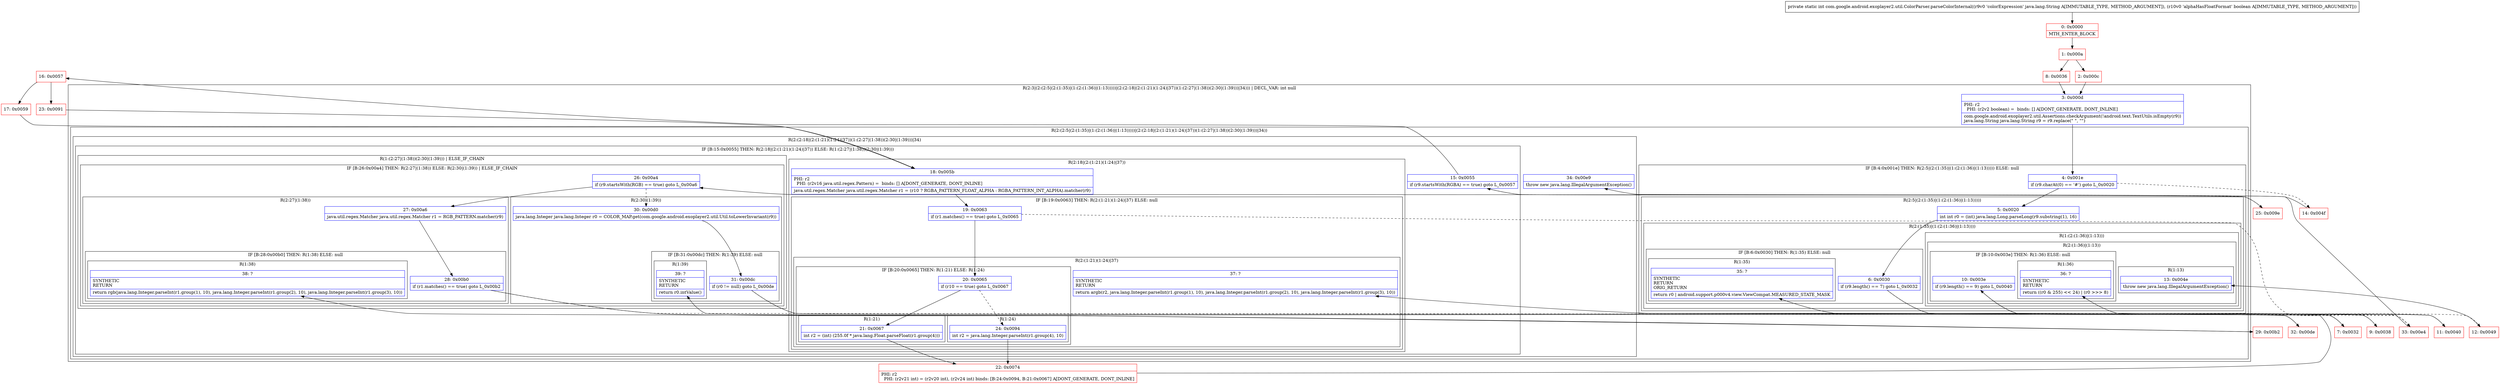 digraph "CFG forcom.google.android.exoplayer2.util.ColorParser.parseColorInternal(Ljava\/lang\/String;Z)I" {
subgraph cluster_Region_1183893397 {
label = "R(2:3|(2:(2:5|(2:(1:35)|(1:(2:(1:36)|(1:13)))))|(2:(2:18|(2:(1:21)(1:24)|37))(1:(2:27|(1:38))(2:30|(1:39)))|34))) | DECL_VAR: int null\l";
node [shape=record,color=blue];
Node_3 [shape=record,label="{3\:\ 0x000d|PHI: r2 \l  PHI: (r2v2 boolean) =  binds: [] A[DONT_GENERATE, DONT_INLINE]\l|com.google.android.exoplayer2.util.Assertions.checkArgument(!android.text.TextUtils.isEmpty(r9))\ljava.lang.String java.lang.String r9 = r9.replace(\" \", \"\")\l}"];
subgraph cluster_Region_1207475548 {
label = "R(2:(2:5|(2:(1:35)|(1:(2:(1:36)|(1:13)))))|(2:(2:18|(2:(1:21)(1:24)|37))(1:(2:27|(1:38))(2:30|(1:39)))|34))";
node [shape=record,color=blue];
subgraph cluster_IfRegion_1276832317 {
label = "IF [B:4:0x001e] THEN: R(2:5|(2:(1:35)|(1:(2:(1:36)|(1:13))))) ELSE: null";
node [shape=record,color=blue];
Node_4 [shape=record,label="{4\:\ 0x001e|if (r9.charAt(0) == '#') goto L_0x0020\l}"];
subgraph cluster_Region_1262441973 {
label = "R(2:5|(2:(1:35)|(1:(2:(1:36)|(1:13)))))";
node [shape=record,color=blue];
Node_5 [shape=record,label="{5\:\ 0x0020|int int r0 = (int) java.lang.Long.parseLong(r9.substring(1), 16)\l}"];
subgraph cluster_Region_1475212598 {
label = "R(2:(1:35)|(1:(2:(1:36)|(1:13))))";
node [shape=record,color=blue];
subgraph cluster_IfRegion_502698853 {
label = "IF [B:6:0x0030] THEN: R(1:35) ELSE: null";
node [shape=record,color=blue];
Node_6 [shape=record,label="{6\:\ 0x0030|if (r9.length() == 7) goto L_0x0032\l}"];
subgraph cluster_Region_109253096 {
label = "R(1:35)";
node [shape=record,color=blue];
Node_35 [shape=record,label="{35\:\ ?|SYNTHETIC\lRETURN\lORIG_RETURN\l|return r0 \| android.support.p000v4.view.ViewCompat.MEASURED_STATE_MASK\l}"];
}
}
subgraph cluster_Region_665694093 {
label = "R(1:(2:(1:36)|(1:13)))";
node [shape=record,color=blue];
subgraph cluster_Region_1059034093 {
label = "R(2:(1:36)|(1:13))";
node [shape=record,color=blue];
subgraph cluster_IfRegion_1570394913 {
label = "IF [B:10:0x003e] THEN: R(1:36) ELSE: null";
node [shape=record,color=blue];
Node_10 [shape=record,label="{10\:\ 0x003e|if (r9.length() == 9) goto L_0x0040\l}"];
subgraph cluster_Region_1476874632 {
label = "R(1:36)";
node [shape=record,color=blue];
Node_36 [shape=record,label="{36\:\ ?|SYNTHETIC\lRETURN\l|return ((r0 & 255) \<\< 24) \| (r0 \>\>\> 8)\l}"];
}
}
subgraph cluster_Region_1007614767 {
label = "R(1:13)";
node [shape=record,color=blue];
Node_13 [shape=record,label="{13\:\ 0x004e|throw new java.lang.IllegalArgumentException()\l}"];
}
}
}
}
}
}
subgraph cluster_Region_83033565 {
label = "R(2:(2:18|(2:(1:21)(1:24)|37))(1:(2:27|(1:38))(2:30|(1:39)))|34)";
node [shape=record,color=blue];
subgraph cluster_IfRegion_1187643821 {
label = "IF [B:15:0x0055] THEN: R(2:18|(2:(1:21)(1:24)|37)) ELSE: R(1:(2:27|(1:38))(2:30|(1:39)))";
node [shape=record,color=blue];
Node_15 [shape=record,label="{15\:\ 0x0055|if (r9.startsWith(RGBA) == true) goto L_0x0057\l}"];
subgraph cluster_Region_2011919484 {
label = "R(2:18|(2:(1:21)(1:24)|37))";
node [shape=record,color=blue];
Node_18 [shape=record,label="{18\:\ 0x005b|PHI: r2 \l  PHI: (r2v16 java.util.regex.Pattern) =  binds: [] A[DONT_GENERATE, DONT_INLINE]\l|java.util.regex.Matcher java.util.regex.Matcher r1 = (r10 ? RGBA_PATTERN_FLOAT_ALPHA : RGBA_PATTERN_INT_ALPHA).matcher(r9)\l}"];
subgraph cluster_IfRegion_212077362 {
label = "IF [B:19:0x0063] THEN: R(2:(1:21)(1:24)|37) ELSE: null";
node [shape=record,color=blue];
Node_19 [shape=record,label="{19\:\ 0x0063|if (r1.matches() == true) goto L_0x0065\l}"];
subgraph cluster_Region_710046219 {
label = "R(2:(1:21)(1:24)|37)";
node [shape=record,color=blue];
subgraph cluster_IfRegion_1323957001 {
label = "IF [B:20:0x0065] THEN: R(1:21) ELSE: R(1:24)";
node [shape=record,color=blue];
Node_20 [shape=record,label="{20\:\ 0x0065|if (r10 == true) goto L_0x0067\l}"];
subgraph cluster_Region_9161258 {
label = "R(1:21)";
node [shape=record,color=blue];
Node_21 [shape=record,label="{21\:\ 0x0067|int r2 = (int) (255.0f * java.lang.Float.parseFloat(r1.group(4)))\l}"];
}
subgraph cluster_Region_1463673485 {
label = "R(1:24)";
node [shape=record,color=blue];
Node_24 [shape=record,label="{24\:\ 0x0094|int r2 = java.lang.Integer.parseInt(r1.group(4), 10)\l}"];
}
}
Node_37 [shape=record,label="{37\:\ ?|SYNTHETIC\lRETURN\l|return argb(r2, java.lang.Integer.parseInt(r1.group(1), 10), java.lang.Integer.parseInt(r1.group(2), 10), java.lang.Integer.parseInt(r1.group(3), 10))\l}"];
}
}
}
subgraph cluster_Region_229280194 {
label = "R(1:(2:27|(1:38))(2:30|(1:39))) | ELSE_IF_CHAIN\l";
node [shape=record,color=blue];
subgraph cluster_IfRegion_1580182623 {
label = "IF [B:26:0x00a4] THEN: R(2:27|(1:38)) ELSE: R(2:30|(1:39)) | ELSE_IF_CHAIN\l";
node [shape=record,color=blue];
Node_26 [shape=record,label="{26\:\ 0x00a4|if (r9.startsWith(RGB) == true) goto L_0x00a6\l}"];
subgraph cluster_Region_1361309664 {
label = "R(2:27|(1:38))";
node [shape=record,color=blue];
Node_27 [shape=record,label="{27\:\ 0x00a6|java.util.regex.Matcher java.util.regex.Matcher r1 = RGB_PATTERN.matcher(r9)\l}"];
subgraph cluster_IfRegion_107622783 {
label = "IF [B:28:0x00b0] THEN: R(1:38) ELSE: null";
node [shape=record,color=blue];
Node_28 [shape=record,label="{28\:\ 0x00b0|if (r1.matches() == true) goto L_0x00b2\l}"];
subgraph cluster_Region_1393934569 {
label = "R(1:38)";
node [shape=record,color=blue];
Node_38 [shape=record,label="{38\:\ ?|SYNTHETIC\lRETURN\l|return rgb(java.lang.Integer.parseInt(r1.group(1), 10), java.lang.Integer.parseInt(r1.group(2), 10), java.lang.Integer.parseInt(r1.group(3), 10))\l}"];
}
}
}
subgraph cluster_Region_1198676736 {
label = "R(2:30|(1:39))";
node [shape=record,color=blue];
Node_30 [shape=record,label="{30\:\ 0x00d0|java.lang.Integer java.lang.Integer r0 = COLOR_MAP.get(com.google.android.exoplayer2.util.Util.toLowerInvariant(r9))\l}"];
subgraph cluster_IfRegion_1796640518 {
label = "IF [B:31:0x00dc] THEN: R(1:39) ELSE: null";
node [shape=record,color=blue];
Node_31 [shape=record,label="{31\:\ 0x00dc|if (r0 != null) goto L_0x00de\l}"];
subgraph cluster_Region_1224252271 {
label = "R(1:39)";
node [shape=record,color=blue];
Node_39 [shape=record,label="{39\:\ ?|SYNTHETIC\lRETURN\l|return r0.intValue()\l}"];
}
}
}
}
}
}
Node_34 [shape=record,label="{34\:\ 0x00e9|throw new java.lang.IllegalArgumentException()\l}"];
}
}
}
Node_0 [shape=record,color=red,label="{0\:\ 0x0000|MTH_ENTER_BLOCK\l}"];
Node_1 [shape=record,color=red,label="{1\:\ 0x000a}"];
Node_2 [shape=record,color=red,label="{2\:\ 0x000c}"];
Node_7 [shape=record,color=red,label="{7\:\ 0x0032}"];
Node_8 [shape=record,color=red,label="{8\:\ 0x0036}"];
Node_9 [shape=record,color=red,label="{9\:\ 0x0038}"];
Node_11 [shape=record,color=red,label="{11\:\ 0x0040}"];
Node_12 [shape=record,color=red,label="{12\:\ 0x0049}"];
Node_14 [shape=record,color=red,label="{14\:\ 0x004f}"];
Node_16 [shape=record,color=red,label="{16\:\ 0x0057}"];
Node_17 [shape=record,color=red,label="{17\:\ 0x0059}"];
Node_22 [shape=record,color=red,label="{22\:\ 0x0074|PHI: r2 \l  PHI: (r2v21 int) = (r2v20 int), (r2v24 int) binds: [B:24:0x0094, B:21:0x0067] A[DONT_GENERATE, DONT_INLINE]\l}"];
Node_23 [shape=record,color=red,label="{23\:\ 0x0091}"];
Node_25 [shape=record,color=red,label="{25\:\ 0x009e}"];
Node_29 [shape=record,color=red,label="{29\:\ 0x00b2}"];
Node_32 [shape=record,color=red,label="{32\:\ 0x00de}"];
Node_33 [shape=record,color=red,label="{33\:\ 0x00e4}"];
MethodNode[shape=record,label="{private static int com.google.android.exoplayer2.util.ColorParser.parseColorInternal((r9v0 'colorExpression' java.lang.String A[IMMUTABLE_TYPE, METHOD_ARGUMENT]), (r10v0 'alphaHasFloatFormat' boolean A[IMMUTABLE_TYPE, METHOD_ARGUMENT])) }"];
MethodNode -> Node_0;
Node_3 -> Node_4;
Node_4 -> Node_5;
Node_4 -> Node_14[style=dashed];
Node_5 -> Node_6;
Node_6 -> Node_7;
Node_6 -> Node_9[style=dashed];
Node_10 -> Node_11;
Node_10 -> Node_12[style=dashed];
Node_15 -> Node_16;
Node_15 -> Node_25[style=dashed];
Node_18 -> Node_19;
Node_19 -> Node_20;
Node_19 -> Node_33[style=dashed];
Node_20 -> Node_21;
Node_20 -> Node_24[style=dashed];
Node_21 -> Node_22;
Node_24 -> Node_22;
Node_26 -> Node_27;
Node_26 -> Node_30[style=dashed];
Node_27 -> Node_28;
Node_28 -> Node_29;
Node_28 -> Node_33[style=dashed];
Node_30 -> Node_31;
Node_31 -> Node_32;
Node_31 -> Node_33[style=dashed];
Node_0 -> Node_1;
Node_1 -> Node_2;
Node_1 -> Node_8;
Node_2 -> Node_3;
Node_7 -> Node_35;
Node_8 -> Node_3;
Node_9 -> Node_10;
Node_11 -> Node_36;
Node_12 -> Node_13;
Node_14 -> Node_15;
Node_16 -> Node_17;
Node_16 -> Node_23;
Node_17 -> Node_18;
Node_22 -> Node_37;
Node_23 -> Node_18;
Node_25 -> Node_26;
Node_29 -> Node_38;
Node_32 -> Node_39;
Node_33 -> Node_34;
}

